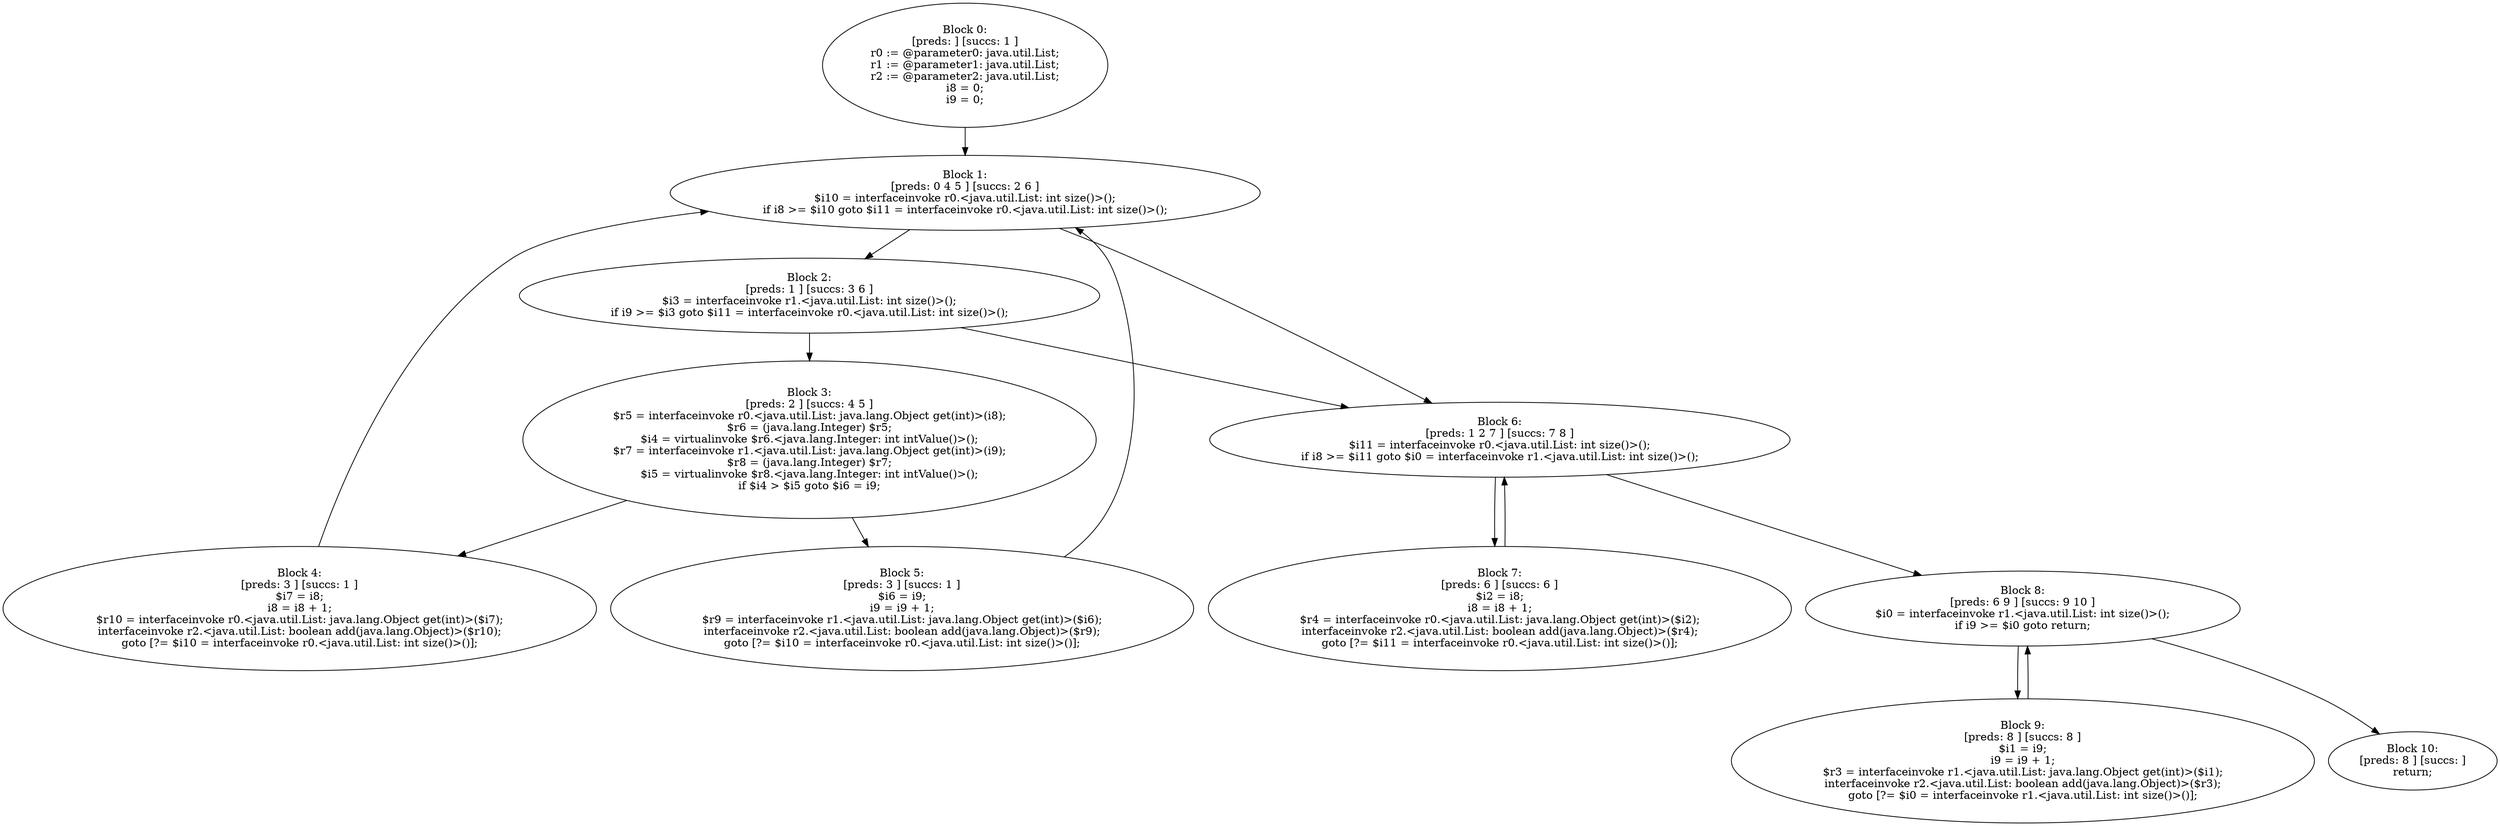 digraph "unitGraph" {
    "Block 0:
[preds: ] [succs: 1 ]
r0 := @parameter0: java.util.List;
r1 := @parameter1: java.util.List;
r2 := @parameter2: java.util.List;
i8 = 0;
i9 = 0;
"
    "Block 1:
[preds: 0 4 5 ] [succs: 2 6 ]
$i10 = interfaceinvoke r0.<java.util.List: int size()>();
if i8 >= $i10 goto $i11 = interfaceinvoke r0.<java.util.List: int size()>();
"
    "Block 2:
[preds: 1 ] [succs: 3 6 ]
$i3 = interfaceinvoke r1.<java.util.List: int size()>();
if i9 >= $i3 goto $i11 = interfaceinvoke r0.<java.util.List: int size()>();
"
    "Block 3:
[preds: 2 ] [succs: 4 5 ]
$r5 = interfaceinvoke r0.<java.util.List: java.lang.Object get(int)>(i8);
$r6 = (java.lang.Integer) $r5;
$i4 = virtualinvoke $r6.<java.lang.Integer: int intValue()>();
$r7 = interfaceinvoke r1.<java.util.List: java.lang.Object get(int)>(i9);
$r8 = (java.lang.Integer) $r7;
$i5 = virtualinvoke $r8.<java.lang.Integer: int intValue()>();
if $i4 > $i5 goto $i6 = i9;
"
    "Block 4:
[preds: 3 ] [succs: 1 ]
$i7 = i8;
i8 = i8 + 1;
$r10 = interfaceinvoke r0.<java.util.List: java.lang.Object get(int)>($i7);
interfaceinvoke r2.<java.util.List: boolean add(java.lang.Object)>($r10);
goto [?= $i10 = interfaceinvoke r0.<java.util.List: int size()>()];
"
    "Block 5:
[preds: 3 ] [succs: 1 ]
$i6 = i9;
i9 = i9 + 1;
$r9 = interfaceinvoke r1.<java.util.List: java.lang.Object get(int)>($i6);
interfaceinvoke r2.<java.util.List: boolean add(java.lang.Object)>($r9);
goto [?= $i10 = interfaceinvoke r0.<java.util.List: int size()>()];
"
    "Block 6:
[preds: 1 2 7 ] [succs: 7 8 ]
$i11 = interfaceinvoke r0.<java.util.List: int size()>();
if i8 >= $i11 goto $i0 = interfaceinvoke r1.<java.util.List: int size()>();
"
    "Block 7:
[preds: 6 ] [succs: 6 ]
$i2 = i8;
i8 = i8 + 1;
$r4 = interfaceinvoke r0.<java.util.List: java.lang.Object get(int)>($i2);
interfaceinvoke r2.<java.util.List: boolean add(java.lang.Object)>($r4);
goto [?= $i11 = interfaceinvoke r0.<java.util.List: int size()>()];
"
    "Block 8:
[preds: 6 9 ] [succs: 9 10 ]
$i0 = interfaceinvoke r1.<java.util.List: int size()>();
if i9 >= $i0 goto return;
"
    "Block 9:
[preds: 8 ] [succs: 8 ]
$i1 = i9;
i9 = i9 + 1;
$r3 = interfaceinvoke r1.<java.util.List: java.lang.Object get(int)>($i1);
interfaceinvoke r2.<java.util.List: boolean add(java.lang.Object)>($r3);
goto [?= $i0 = interfaceinvoke r1.<java.util.List: int size()>()];
"
    "Block 10:
[preds: 8 ] [succs: ]
return;
"
    "Block 0:
[preds: ] [succs: 1 ]
r0 := @parameter0: java.util.List;
r1 := @parameter1: java.util.List;
r2 := @parameter2: java.util.List;
i8 = 0;
i9 = 0;
"->"Block 1:
[preds: 0 4 5 ] [succs: 2 6 ]
$i10 = interfaceinvoke r0.<java.util.List: int size()>();
if i8 >= $i10 goto $i11 = interfaceinvoke r0.<java.util.List: int size()>();
";
    "Block 1:
[preds: 0 4 5 ] [succs: 2 6 ]
$i10 = interfaceinvoke r0.<java.util.List: int size()>();
if i8 >= $i10 goto $i11 = interfaceinvoke r0.<java.util.List: int size()>();
"->"Block 2:
[preds: 1 ] [succs: 3 6 ]
$i3 = interfaceinvoke r1.<java.util.List: int size()>();
if i9 >= $i3 goto $i11 = interfaceinvoke r0.<java.util.List: int size()>();
";
    "Block 1:
[preds: 0 4 5 ] [succs: 2 6 ]
$i10 = interfaceinvoke r0.<java.util.List: int size()>();
if i8 >= $i10 goto $i11 = interfaceinvoke r0.<java.util.List: int size()>();
"->"Block 6:
[preds: 1 2 7 ] [succs: 7 8 ]
$i11 = interfaceinvoke r0.<java.util.List: int size()>();
if i8 >= $i11 goto $i0 = interfaceinvoke r1.<java.util.List: int size()>();
";
    "Block 2:
[preds: 1 ] [succs: 3 6 ]
$i3 = interfaceinvoke r1.<java.util.List: int size()>();
if i9 >= $i3 goto $i11 = interfaceinvoke r0.<java.util.List: int size()>();
"->"Block 3:
[preds: 2 ] [succs: 4 5 ]
$r5 = interfaceinvoke r0.<java.util.List: java.lang.Object get(int)>(i8);
$r6 = (java.lang.Integer) $r5;
$i4 = virtualinvoke $r6.<java.lang.Integer: int intValue()>();
$r7 = interfaceinvoke r1.<java.util.List: java.lang.Object get(int)>(i9);
$r8 = (java.lang.Integer) $r7;
$i5 = virtualinvoke $r8.<java.lang.Integer: int intValue()>();
if $i4 > $i5 goto $i6 = i9;
";
    "Block 2:
[preds: 1 ] [succs: 3 6 ]
$i3 = interfaceinvoke r1.<java.util.List: int size()>();
if i9 >= $i3 goto $i11 = interfaceinvoke r0.<java.util.List: int size()>();
"->"Block 6:
[preds: 1 2 7 ] [succs: 7 8 ]
$i11 = interfaceinvoke r0.<java.util.List: int size()>();
if i8 >= $i11 goto $i0 = interfaceinvoke r1.<java.util.List: int size()>();
";
    "Block 3:
[preds: 2 ] [succs: 4 5 ]
$r5 = interfaceinvoke r0.<java.util.List: java.lang.Object get(int)>(i8);
$r6 = (java.lang.Integer) $r5;
$i4 = virtualinvoke $r6.<java.lang.Integer: int intValue()>();
$r7 = interfaceinvoke r1.<java.util.List: java.lang.Object get(int)>(i9);
$r8 = (java.lang.Integer) $r7;
$i5 = virtualinvoke $r8.<java.lang.Integer: int intValue()>();
if $i4 > $i5 goto $i6 = i9;
"->"Block 4:
[preds: 3 ] [succs: 1 ]
$i7 = i8;
i8 = i8 + 1;
$r10 = interfaceinvoke r0.<java.util.List: java.lang.Object get(int)>($i7);
interfaceinvoke r2.<java.util.List: boolean add(java.lang.Object)>($r10);
goto [?= $i10 = interfaceinvoke r0.<java.util.List: int size()>()];
";
    "Block 3:
[preds: 2 ] [succs: 4 5 ]
$r5 = interfaceinvoke r0.<java.util.List: java.lang.Object get(int)>(i8);
$r6 = (java.lang.Integer) $r5;
$i4 = virtualinvoke $r6.<java.lang.Integer: int intValue()>();
$r7 = interfaceinvoke r1.<java.util.List: java.lang.Object get(int)>(i9);
$r8 = (java.lang.Integer) $r7;
$i5 = virtualinvoke $r8.<java.lang.Integer: int intValue()>();
if $i4 > $i5 goto $i6 = i9;
"->"Block 5:
[preds: 3 ] [succs: 1 ]
$i6 = i9;
i9 = i9 + 1;
$r9 = interfaceinvoke r1.<java.util.List: java.lang.Object get(int)>($i6);
interfaceinvoke r2.<java.util.List: boolean add(java.lang.Object)>($r9);
goto [?= $i10 = interfaceinvoke r0.<java.util.List: int size()>()];
";
    "Block 4:
[preds: 3 ] [succs: 1 ]
$i7 = i8;
i8 = i8 + 1;
$r10 = interfaceinvoke r0.<java.util.List: java.lang.Object get(int)>($i7);
interfaceinvoke r2.<java.util.List: boolean add(java.lang.Object)>($r10);
goto [?= $i10 = interfaceinvoke r0.<java.util.List: int size()>()];
"->"Block 1:
[preds: 0 4 5 ] [succs: 2 6 ]
$i10 = interfaceinvoke r0.<java.util.List: int size()>();
if i8 >= $i10 goto $i11 = interfaceinvoke r0.<java.util.List: int size()>();
";
    "Block 5:
[preds: 3 ] [succs: 1 ]
$i6 = i9;
i9 = i9 + 1;
$r9 = interfaceinvoke r1.<java.util.List: java.lang.Object get(int)>($i6);
interfaceinvoke r2.<java.util.List: boolean add(java.lang.Object)>($r9);
goto [?= $i10 = interfaceinvoke r0.<java.util.List: int size()>()];
"->"Block 1:
[preds: 0 4 5 ] [succs: 2 6 ]
$i10 = interfaceinvoke r0.<java.util.List: int size()>();
if i8 >= $i10 goto $i11 = interfaceinvoke r0.<java.util.List: int size()>();
";
    "Block 6:
[preds: 1 2 7 ] [succs: 7 8 ]
$i11 = interfaceinvoke r0.<java.util.List: int size()>();
if i8 >= $i11 goto $i0 = interfaceinvoke r1.<java.util.List: int size()>();
"->"Block 7:
[preds: 6 ] [succs: 6 ]
$i2 = i8;
i8 = i8 + 1;
$r4 = interfaceinvoke r0.<java.util.List: java.lang.Object get(int)>($i2);
interfaceinvoke r2.<java.util.List: boolean add(java.lang.Object)>($r4);
goto [?= $i11 = interfaceinvoke r0.<java.util.List: int size()>()];
";
    "Block 6:
[preds: 1 2 7 ] [succs: 7 8 ]
$i11 = interfaceinvoke r0.<java.util.List: int size()>();
if i8 >= $i11 goto $i0 = interfaceinvoke r1.<java.util.List: int size()>();
"->"Block 8:
[preds: 6 9 ] [succs: 9 10 ]
$i0 = interfaceinvoke r1.<java.util.List: int size()>();
if i9 >= $i0 goto return;
";
    "Block 7:
[preds: 6 ] [succs: 6 ]
$i2 = i8;
i8 = i8 + 1;
$r4 = interfaceinvoke r0.<java.util.List: java.lang.Object get(int)>($i2);
interfaceinvoke r2.<java.util.List: boolean add(java.lang.Object)>($r4);
goto [?= $i11 = interfaceinvoke r0.<java.util.List: int size()>()];
"->"Block 6:
[preds: 1 2 7 ] [succs: 7 8 ]
$i11 = interfaceinvoke r0.<java.util.List: int size()>();
if i8 >= $i11 goto $i0 = interfaceinvoke r1.<java.util.List: int size()>();
";
    "Block 8:
[preds: 6 9 ] [succs: 9 10 ]
$i0 = interfaceinvoke r1.<java.util.List: int size()>();
if i9 >= $i0 goto return;
"->"Block 9:
[preds: 8 ] [succs: 8 ]
$i1 = i9;
i9 = i9 + 1;
$r3 = interfaceinvoke r1.<java.util.List: java.lang.Object get(int)>($i1);
interfaceinvoke r2.<java.util.List: boolean add(java.lang.Object)>($r3);
goto [?= $i0 = interfaceinvoke r1.<java.util.List: int size()>()];
";
    "Block 8:
[preds: 6 9 ] [succs: 9 10 ]
$i0 = interfaceinvoke r1.<java.util.List: int size()>();
if i9 >= $i0 goto return;
"->"Block 10:
[preds: 8 ] [succs: ]
return;
";
    "Block 9:
[preds: 8 ] [succs: 8 ]
$i1 = i9;
i9 = i9 + 1;
$r3 = interfaceinvoke r1.<java.util.List: java.lang.Object get(int)>($i1);
interfaceinvoke r2.<java.util.List: boolean add(java.lang.Object)>($r3);
goto [?= $i0 = interfaceinvoke r1.<java.util.List: int size()>()];
"->"Block 8:
[preds: 6 9 ] [succs: 9 10 ]
$i0 = interfaceinvoke r1.<java.util.List: int size()>();
if i9 >= $i0 goto return;
";
}
